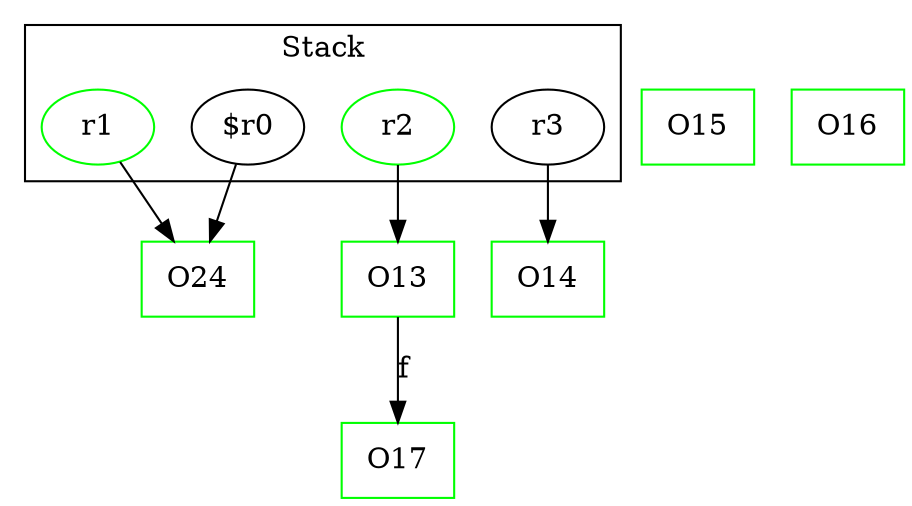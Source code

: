 digraph sample {
  rankDir="LR";
  subgraph cluster_0 {
    label="Stack"
    "r1"; "r2"; "$r0"; "r3"; 
  }
  "r1" -> { O24 };
  "r2" -> { O13 };
  "$r0" -> { O24 };
  "r3" -> { O14 };
  O13[shape=box];
  O24[shape=box];
  O15[shape=box];
  O14[shape=box];
  O17[shape=box];
  O16[shape=box];
  O13 -> O17[label="f", weight="0.2"]
  "r1"[color="green"];
  O24[color="green"];
  O13[color="green"];
  "r2"[color="green"];
  O15[color="green"];
  O14[color="green"];
  O17[color="green"];
  O16[color="green"];
}
